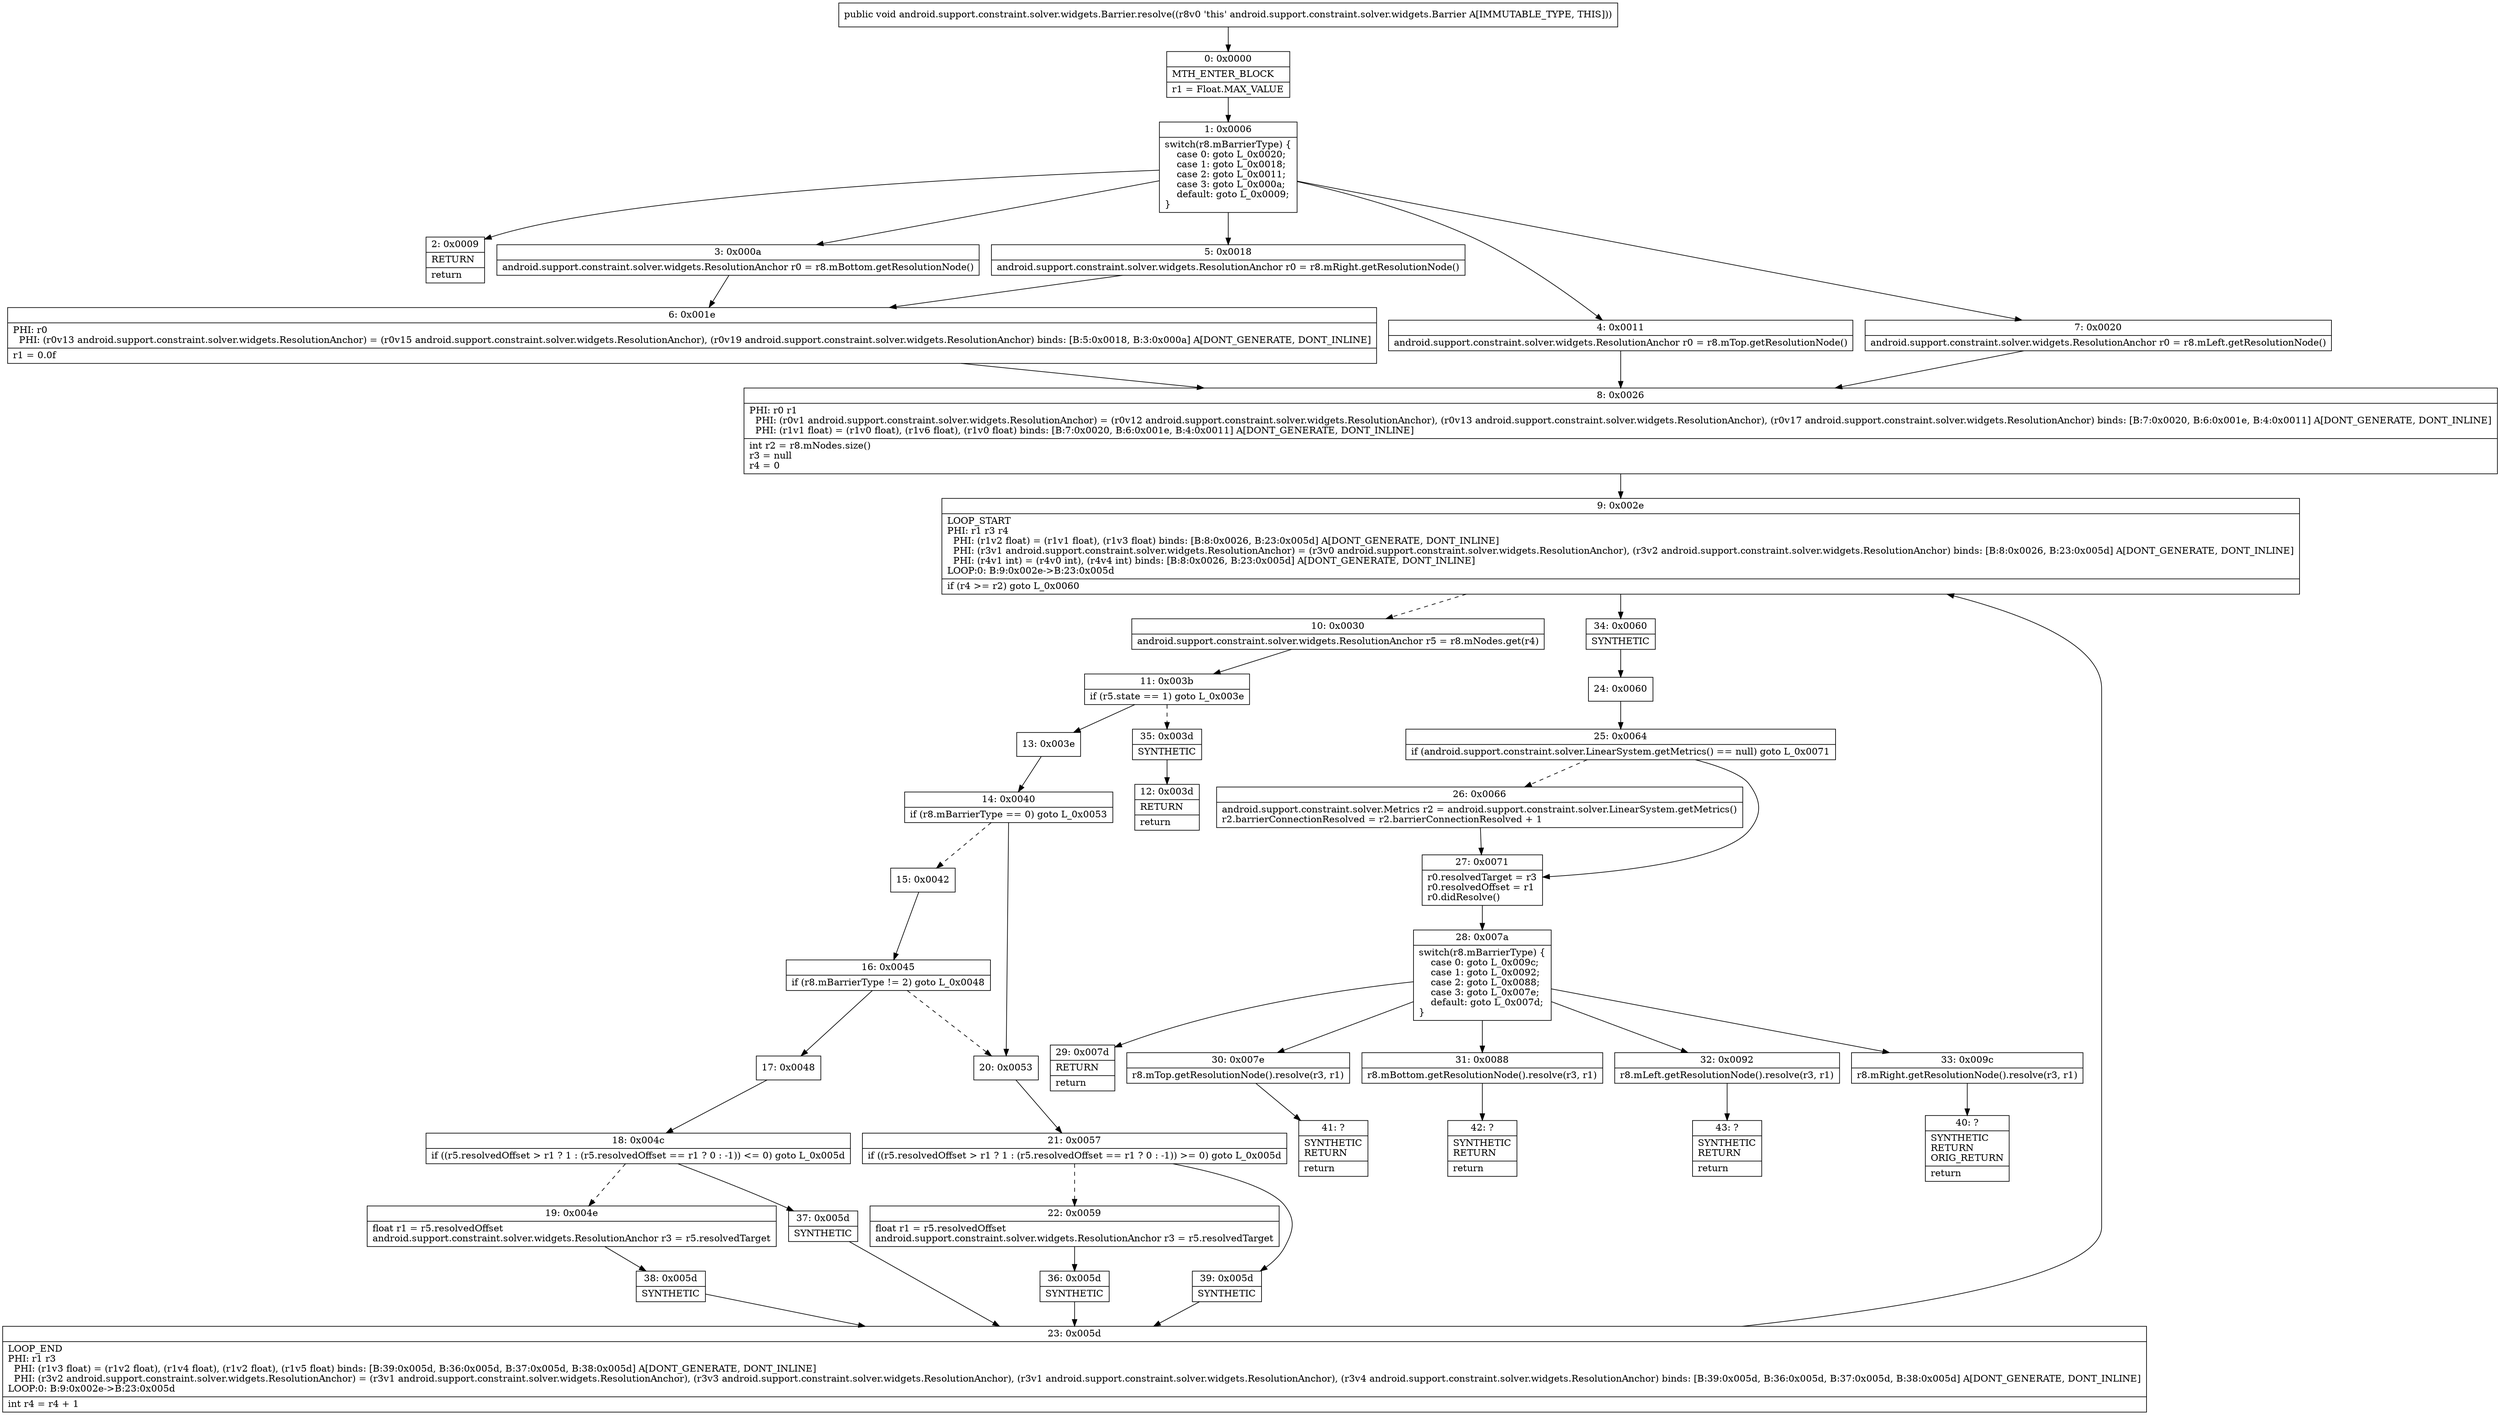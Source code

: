 digraph "CFG forandroid.support.constraint.solver.widgets.Barrier.resolve()V" {
Node_0 [shape=record,label="{0\:\ 0x0000|MTH_ENTER_BLOCK\l|r1 = Float.MAX_VALUE\l}"];
Node_1 [shape=record,label="{1\:\ 0x0006|switch(r8.mBarrierType) \{\l    case 0: goto L_0x0020;\l    case 1: goto L_0x0018;\l    case 2: goto L_0x0011;\l    case 3: goto L_0x000a;\l    default: goto L_0x0009;\l\}\l}"];
Node_2 [shape=record,label="{2\:\ 0x0009|RETURN\l|return\l}"];
Node_3 [shape=record,label="{3\:\ 0x000a|android.support.constraint.solver.widgets.ResolutionAnchor r0 = r8.mBottom.getResolutionNode()\l}"];
Node_4 [shape=record,label="{4\:\ 0x0011|android.support.constraint.solver.widgets.ResolutionAnchor r0 = r8.mTop.getResolutionNode()\l}"];
Node_5 [shape=record,label="{5\:\ 0x0018|android.support.constraint.solver.widgets.ResolutionAnchor r0 = r8.mRight.getResolutionNode()\l}"];
Node_6 [shape=record,label="{6\:\ 0x001e|PHI: r0 \l  PHI: (r0v13 android.support.constraint.solver.widgets.ResolutionAnchor) = (r0v15 android.support.constraint.solver.widgets.ResolutionAnchor), (r0v19 android.support.constraint.solver.widgets.ResolutionAnchor) binds: [B:5:0x0018, B:3:0x000a] A[DONT_GENERATE, DONT_INLINE]\l|r1 = 0.0f\l}"];
Node_7 [shape=record,label="{7\:\ 0x0020|android.support.constraint.solver.widgets.ResolutionAnchor r0 = r8.mLeft.getResolutionNode()\l}"];
Node_8 [shape=record,label="{8\:\ 0x0026|PHI: r0 r1 \l  PHI: (r0v1 android.support.constraint.solver.widgets.ResolutionAnchor) = (r0v12 android.support.constraint.solver.widgets.ResolutionAnchor), (r0v13 android.support.constraint.solver.widgets.ResolutionAnchor), (r0v17 android.support.constraint.solver.widgets.ResolutionAnchor) binds: [B:7:0x0020, B:6:0x001e, B:4:0x0011] A[DONT_GENERATE, DONT_INLINE]\l  PHI: (r1v1 float) = (r1v0 float), (r1v6 float), (r1v0 float) binds: [B:7:0x0020, B:6:0x001e, B:4:0x0011] A[DONT_GENERATE, DONT_INLINE]\l|int r2 = r8.mNodes.size()\lr3 = null\lr4 = 0\l}"];
Node_9 [shape=record,label="{9\:\ 0x002e|LOOP_START\lPHI: r1 r3 r4 \l  PHI: (r1v2 float) = (r1v1 float), (r1v3 float) binds: [B:8:0x0026, B:23:0x005d] A[DONT_GENERATE, DONT_INLINE]\l  PHI: (r3v1 android.support.constraint.solver.widgets.ResolutionAnchor) = (r3v0 android.support.constraint.solver.widgets.ResolutionAnchor), (r3v2 android.support.constraint.solver.widgets.ResolutionAnchor) binds: [B:8:0x0026, B:23:0x005d] A[DONT_GENERATE, DONT_INLINE]\l  PHI: (r4v1 int) = (r4v0 int), (r4v4 int) binds: [B:8:0x0026, B:23:0x005d] A[DONT_GENERATE, DONT_INLINE]\lLOOP:0: B:9:0x002e\-\>B:23:0x005d\l|if (r4 \>= r2) goto L_0x0060\l}"];
Node_10 [shape=record,label="{10\:\ 0x0030|android.support.constraint.solver.widgets.ResolutionAnchor r5 = r8.mNodes.get(r4)\l}"];
Node_11 [shape=record,label="{11\:\ 0x003b|if (r5.state == 1) goto L_0x003e\l}"];
Node_12 [shape=record,label="{12\:\ 0x003d|RETURN\l|return\l}"];
Node_13 [shape=record,label="{13\:\ 0x003e}"];
Node_14 [shape=record,label="{14\:\ 0x0040|if (r8.mBarrierType == 0) goto L_0x0053\l}"];
Node_15 [shape=record,label="{15\:\ 0x0042}"];
Node_16 [shape=record,label="{16\:\ 0x0045|if (r8.mBarrierType != 2) goto L_0x0048\l}"];
Node_17 [shape=record,label="{17\:\ 0x0048}"];
Node_18 [shape=record,label="{18\:\ 0x004c|if ((r5.resolvedOffset \> r1 ? 1 : (r5.resolvedOffset == r1 ? 0 : \-1)) \<= 0) goto L_0x005d\l}"];
Node_19 [shape=record,label="{19\:\ 0x004e|float r1 = r5.resolvedOffset\landroid.support.constraint.solver.widgets.ResolutionAnchor r3 = r5.resolvedTarget\l}"];
Node_20 [shape=record,label="{20\:\ 0x0053}"];
Node_21 [shape=record,label="{21\:\ 0x0057|if ((r5.resolvedOffset \> r1 ? 1 : (r5.resolvedOffset == r1 ? 0 : \-1)) \>= 0) goto L_0x005d\l}"];
Node_22 [shape=record,label="{22\:\ 0x0059|float r1 = r5.resolvedOffset\landroid.support.constraint.solver.widgets.ResolutionAnchor r3 = r5.resolvedTarget\l}"];
Node_23 [shape=record,label="{23\:\ 0x005d|LOOP_END\lPHI: r1 r3 \l  PHI: (r1v3 float) = (r1v2 float), (r1v4 float), (r1v2 float), (r1v5 float) binds: [B:39:0x005d, B:36:0x005d, B:37:0x005d, B:38:0x005d] A[DONT_GENERATE, DONT_INLINE]\l  PHI: (r3v2 android.support.constraint.solver.widgets.ResolutionAnchor) = (r3v1 android.support.constraint.solver.widgets.ResolutionAnchor), (r3v3 android.support.constraint.solver.widgets.ResolutionAnchor), (r3v1 android.support.constraint.solver.widgets.ResolutionAnchor), (r3v4 android.support.constraint.solver.widgets.ResolutionAnchor) binds: [B:39:0x005d, B:36:0x005d, B:37:0x005d, B:38:0x005d] A[DONT_GENERATE, DONT_INLINE]\lLOOP:0: B:9:0x002e\-\>B:23:0x005d\l|int r4 = r4 + 1\l}"];
Node_24 [shape=record,label="{24\:\ 0x0060}"];
Node_25 [shape=record,label="{25\:\ 0x0064|if (android.support.constraint.solver.LinearSystem.getMetrics() == null) goto L_0x0071\l}"];
Node_26 [shape=record,label="{26\:\ 0x0066|android.support.constraint.solver.Metrics r2 = android.support.constraint.solver.LinearSystem.getMetrics()\lr2.barrierConnectionResolved = r2.barrierConnectionResolved + 1\l}"];
Node_27 [shape=record,label="{27\:\ 0x0071|r0.resolvedTarget = r3\lr0.resolvedOffset = r1\lr0.didResolve()\l}"];
Node_28 [shape=record,label="{28\:\ 0x007a|switch(r8.mBarrierType) \{\l    case 0: goto L_0x009c;\l    case 1: goto L_0x0092;\l    case 2: goto L_0x0088;\l    case 3: goto L_0x007e;\l    default: goto L_0x007d;\l\}\l}"];
Node_29 [shape=record,label="{29\:\ 0x007d|RETURN\l|return\l}"];
Node_30 [shape=record,label="{30\:\ 0x007e|r8.mTop.getResolutionNode().resolve(r3, r1)\l}"];
Node_31 [shape=record,label="{31\:\ 0x0088|r8.mBottom.getResolutionNode().resolve(r3, r1)\l}"];
Node_32 [shape=record,label="{32\:\ 0x0092|r8.mLeft.getResolutionNode().resolve(r3, r1)\l}"];
Node_33 [shape=record,label="{33\:\ 0x009c|r8.mRight.getResolutionNode().resolve(r3, r1)\l}"];
Node_34 [shape=record,label="{34\:\ 0x0060|SYNTHETIC\l}"];
Node_35 [shape=record,label="{35\:\ 0x003d|SYNTHETIC\l}"];
Node_36 [shape=record,label="{36\:\ 0x005d|SYNTHETIC\l}"];
Node_37 [shape=record,label="{37\:\ 0x005d|SYNTHETIC\l}"];
Node_38 [shape=record,label="{38\:\ 0x005d|SYNTHETIC\l}"];
Node_39 [shape=record,label="{39\:\ 0x005d|SYNTHETIC\l}"];
Node_40 [shape=record,label="{40\:\ ?|SYNTHETIC\lRETURN\lORIG_RETURN\l|return\l}"];
Node_41 [shape=record,label="{41\:\ ?|SYNTHETIC\lRETURN\l|return\l}"];
Node_42 [shape=record,label="{42\:\ ?|SYNTHETIC\lRETURN\l|return\l}"];
Node_43 [shape=record,label="{43\:\ ?|SYNTHETIC\lRETURN\l|return\l}"];
MethodNode[shape=record,label="{public void android.support.constraint.solver.widgets.Barrier.resolve((r8v0 'this' android.support.constraint.solver.widgets.Barrier A[IMMUTABLE_TYPE, THIS])) }"];
MethodNode -> Node_0;
Node_0 -> Node_1;
Node_1 -> Node_2;
Node_1 -> Node_3;
Node_1 -> Node_4;
Node_1 -> Node_5;
Node_1 -> Node_7;
Node_3 -> Node_6;
Node_4 -> Node_8;
Node_5 -> Node_6;
Node_6 -> Node_8;
Node_7 -> Node_8;
Node_8 -> Node_9;
Node_9 -> Node_10[style=dashed];
Node_9 -> Node_34;
Node_10 -> Node_11;
Node_11 -> Node_13;
Node_11 -> Node_35[style=dashed];
Node_13 -> Node_14;
Node_14 -> Node_15[style=dashed];
Node_14 -> Node_20;
Node_15 -> Node_16;
Node_16 -> Node_17;
Node_16 -> Node_20[style=dashed];
Node_17 -> Node_18;
Node_18 -> Node_19[style=dashed];
Node_18 -> Node_37;
Node_19 -> Node_38;
Node_20 -> Node_21;
Node_21 -> Node_22[style=dashed];
Node_21 -> Node_39;
Node_22 -> Node_36;
Node_23 -> Node_9;
Node_24 -> Node_25;
Node_25 -> Node_26[style=dashed];
Node_25 -> Node_27;
Node_26 -> Node_27;
Node_27 -> Node_28;
Node_28 -> Node_29;
Node_28 -> Node_30;
Node_28 -> Node_31;
Node_28 -> Node_32;
Node_28 -> Node_33;
Node_30 -> Node_41;
Node_31 -> Node_42;
Node_32 -> Node_43;
Node_33 -> Node_40;
Node_34 -> Node_24;
Node_35 -> Node_12;
Node_36 -> Node_23;
Node_37 -> Node_23;
Node_38 -> Node_23;
Node_39 -> Node_23;
}

